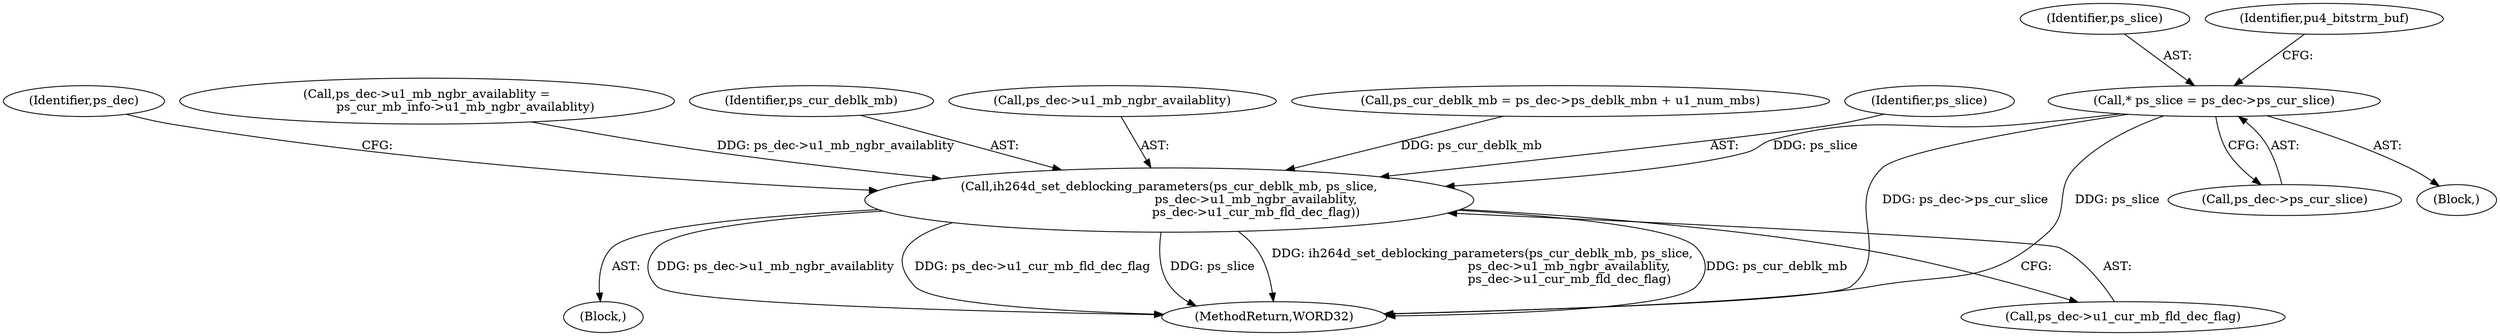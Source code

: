 digraph "0_Android_9a00f562a612d56e7b2b989d168647db900ba6cf@pointer" {
"1000166" [label="(Call,* ps_slice = ps_dec->ps_cur_slice)"];
"1001173" [label="(Call,ih264d_set_deblocking_parameters(ps_cur_deblk_mb, ps_slice,\n                                             ps_dec->u1_mb_ngbr_availablity,\n                                             ps_dec->u1_cur_mb_fld_dec_flag))"];
"1000168" [label="(Call,ps_dec->ps_cur_slice)"];
"1001172" [label="(Block,)"];
"1001184" [label="(Identifier,ps_dec)"];
"1000644" [label="(Call,ps_dec->u1_mb_ngbr_availablity =\n                    ps_cur_mb_info->u1_mb_ngbr_availablity)"];
"1001174" [label="(Identifier,ps_cur_deblk_mb)"];
"1000138" [label="(Block,)"];
"1001173" [label="(Call,ih264d_set_deblocking_parameters(ps_cur_deblk_mb, ps_slice,\n                                             ps_dec->u1_mb_ngbr_availablity,\n                                             ps_dec->u1_cur_mb_fld_dec_flag))"];
"1000166" [label="(Call,* ps_slice = ps_dec->ps_cur_slice)"];
"1001176" [label="(Call,ps_dec->u1_mb_ngbr_availablity)"];
"1001450" [label="(MethodReturn,WORD32)"];
"1001179" [label="(Call,ps_dec->u1_cur_mb_fld_dec_flag)"];
"1000167" [label="(Identifier,ps_slice)"];
"1000173" [label="(Identifier,pu4_bitstrm_buf)"];
"1001131" [label="(Call,ps_cur_deblk_mb = ps_dec->ps_deblk_mbn + u1_num_mbs)"];
"1001175" [label="(Identifier,ps_slice)"];
"1000166" -> "1000138"  [label="AST: "];
"1000166" -> "1000168"  [label="CFG: "];
"1000167" -> "1000166"  [label="AST: "];
"1000168" -> "1000166"  [label="AST: "];
"1000173" -> "1000166"  [label="CFG: "];
"1000166" -> "1001450"  [label="DDG: ps_dec->ps_cur_slice"];
"1000166" -> "1001450"  [label="DDG: ps_slice"];
"1000166" -> "1001173"  [label="DDG: ps_slice"];
"1001173" -> "1001172"  [label="AST: "];
"1001173" -> "1001179"  [label="CFG: "];
"1001174" -> "1001173"  [label="AST: "];
"1001175" -> "1001173"  [label="AST: "];
"1001176" -> "1001173"  [label="AST: "];
"1001179" -> "1001173"  [label="AST: "];
"1001184" -> "1001173"  [label="CFG: "];
"1001173" -> "1001450"  [label="DDG: ps_dec->u1_mb_ngbr_availablity"];
"1001173" -> "1001450"  [label="DDG: ps_dec->u1_cur_mb_fld_dec_flag"];
"1001173" -> "1001450"  [label="DDG: ps_slice"];
"1001173" -> "1001450"  [label="DDG: ih264d_set_deblocking_parameters(ps_cur_deblk_mb, ps_slice,\n                                             ps_dec->u1_mb_ngbr_availablity,\n                                             ps_dec->u1_cur_mb_fld_dec_flag)"];
"1001173" -> "1001450"  [label="DDG: ps_cur_deblk_mb"];
"1001131" -> "1001173"  [label="DDG: ps_cur_deblk_mb"];
"1000644" -> "1001173"  [label="DDG: ps_dec->u1_mb_ngbr_availablity"];
}
